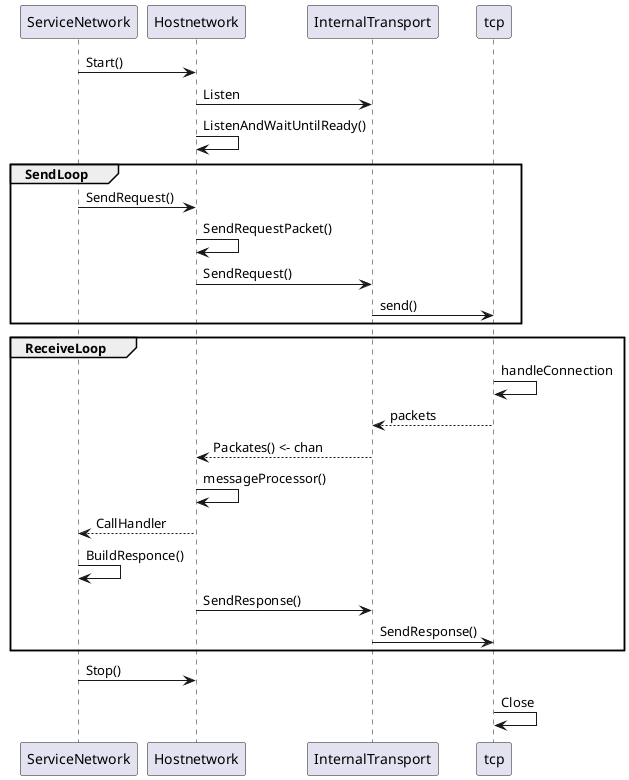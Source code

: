 @startuml

ServiceNetwork -> Hostnetwork: Start()
Hostnetwork -> InternalTransport: Listen
Hostnetwork -> Hostnetwork: ListenAndWaitUntilReady()

group SendLoop
ServiceNetwork -> Hostnetwork: SendRequest()
Hostnetwork -> Hostnetwork: SendRequestPacket()
Hostnetwork -> InternalTransport: SendRequest()
InternalTransport -> tcp: send()
end

group ReceiveLoop
tcp -> tcp: handleConnection
tcp --> InternalTransport: packets
InternalTransport --> Hostnetwork: Packates() <- chan
Hostnetwork -> Hostnetwork: messageProcessor()
Hostnetwork --> ServiceNetwork: CallHandler
ServiceNetwork->ServiceNetwork: BuildResponce()
Hostnetwork -> InternalTransport: SendResponse()
InternalTransport -> tcp: SendResponse()
end

ServiceNetwork -> Hostnetwork: Stop()
tcp -> tcp:Close

@enduml

